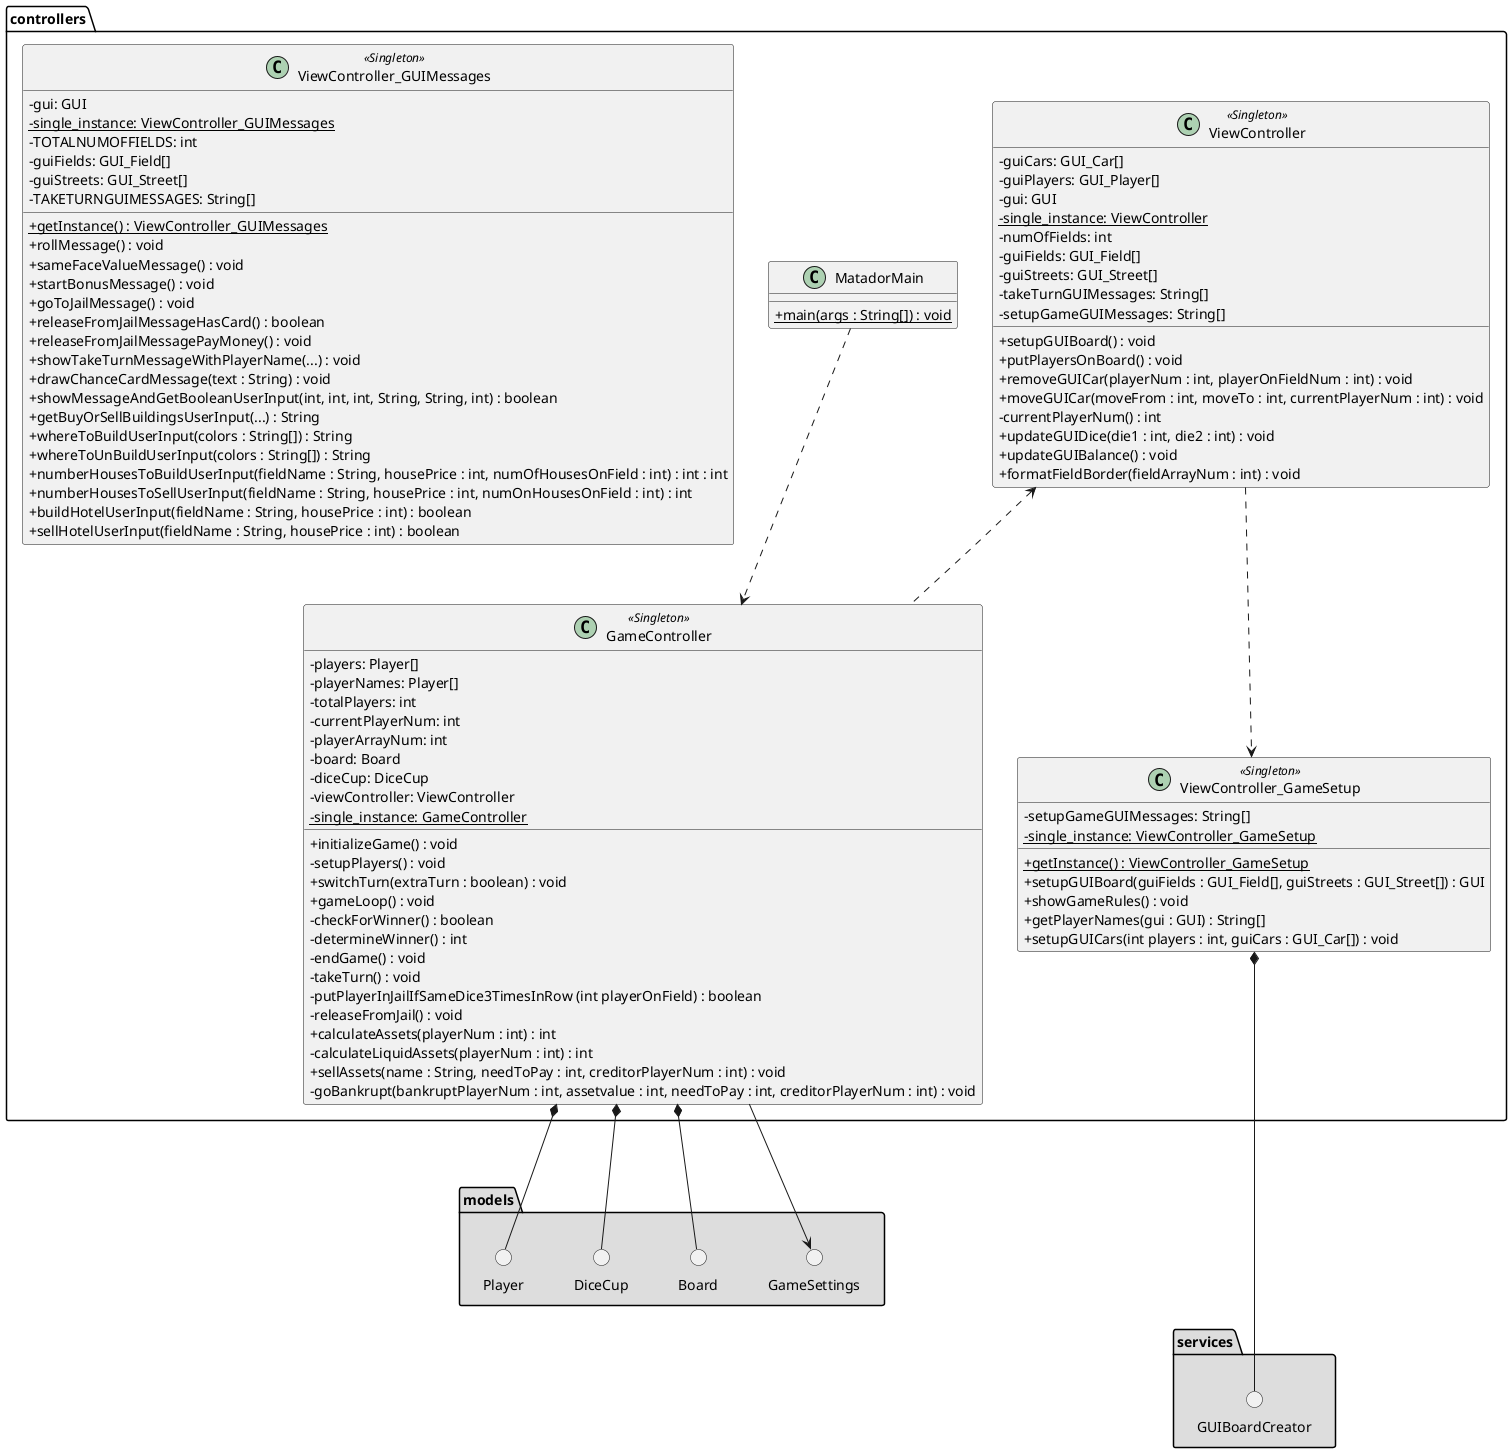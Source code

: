 @startuml
'https://plantuml.com/class-diagram
skinparam classAttributeIconSize 0

package controllers {

class MatadorMain {

    {static}+main(args : String[]) : void

}

class GameController <<Singleton>>{
    -players: Player[]
    -playerNames: Player[]
    -totalPlayers: int
    -currentPlayerNum: int
    -playerArrayNum: int
    -board: Board
    -diceCup: DiceCup
    -viewController: ViewController
    {static}-single_instance: GameController

    +initializeGame() : void
    -setupPlayers() : void
    +switchTurn(extraTurn : boolean) : void
    +gameLoop() : void
    -checkForWinner() : boolean
    -determineWinner() : int
    -endGame() : void
    -takeTurn() : void
    -putPlayerInJailIfSameDice3TimesInRow (int playerOnField) : boolean
    -releaseFromJail() : void
    +calculateAssets(playerNum : int) : int
    -calculateLiquidAssets(playerNum : int) : int
    +sellAssets(name : String, needToPay : int, creditorPlayerNum : int) : void
    -goBankrupt(bankruptPlayerNum : int, assetvalue : int, needToPay : int, creditorPlayerNum : int) : void

}

'class GameSetupController {
'
'}

class ViewController <<Singleton>>{
    -guiCars: GUI_Car[]
    -guiPlayers: GUI_Player[]
    -gui: GUI
    {static}-single_instance: ViewController
    -numOfFields: int
    -guiFields: GUI_Field[]
    -guiStreets: GUI_Street[]
    -takeTurnGUIMessages: String[]
    -setupGameGUIMessages: String[]

    +setupGUIBoard() : void
    +putPlayersOnBoard() : void
    +removeGUICar(playerNum : int, playerOnFieldNum : int) : void
    +moveGUICar(moveFrom : int, moveTo : int, currentPlayerNum : int) : void
    -currentPlayerNum() : int
    +updateGUIDice(die1 : int, die2 : int) : void
    +updateGUIBalance() : void
    +formatFieldBorder(fieldArrayNum : int) : void

}

class ViewController_GUIMessages <<Singleton>> {
    -gui: GUI
    {static}-single_instance: ViewController_GUIMessages
    -TOTALNUMOFFIELDS: int
    -guiFields: GUI_Field[]
    -guiStreets: GUI_Street[]
    -TAKETURNGUIMESSAGES: String[]

    {static}+getInstance() : ViewController_GUIMessages
    +rollMessage() : void
    +sameFaceValueMessage() : void
    +startBonusMessage() : void
    +goToJailMessage() : void
    +releaseFromJailMessageHasCard() : boolean
    +releaseFromJailMessagePayMoney() : void
    +showTakeTurnMessageWithPlayerName(...) : void
    +drawChanceCardMessage(text : String) : void
    +showMessageAndGetBooleanUserInput(int, int, int, String, String, int) : boolean
    +getBuyOrSellBuildingsUserInput(...) : String
    +whereToBuildUserInput(colors : String[]) : String
    +whereToUnBuildUserInput(colors : String[]) : String
    +numberHousesToBuildUserInput(fieldName : String, housePrice : int, numOfHousesOnField : int) : int : int
    +numberHousesToSellUserInput(fieldName : String, housePrice : int, numOnHousesOnField : int) : int
    +buildHotelUserInput(fieldName : String, housePrice : int) : boolean
    +sellHotelUserInput(fieldName : String, housePrice : int) : boolean

}

class ViewController_GameSetup <<Singleton>>{
    -setupGameGUIMessages: String[]
    {static}-single_instance: ViewController_GameSetup

    {static}+getInstance() : ViewController_GameSetup
    +setupGUIBoard(guiFields : GUI_Field[], guiStreets : GUI_Street[]) : GUI
    +showGameRules() : void
    +getPlayerNames(gui : GUI) : String[]
    +setupGUICars(int players : int, guiCars : GUI_Car[]) : void
}


}

package models #DDDDDD {
() Player
() DiceCup
() Board
() GameSettings

}

package services #DDDDDD {
() GUIBoardCreator
}

MatadorMain ..> GameController
ViewController <.. GameController
ViewController_GameSetup *---- GUIBoardCreator
ViewController ..> ViewController_GameSetup
GameController *--- Player
GameController *--- DiceCup
GameController *--- Board
GameController ---> GameSettings


@enduml